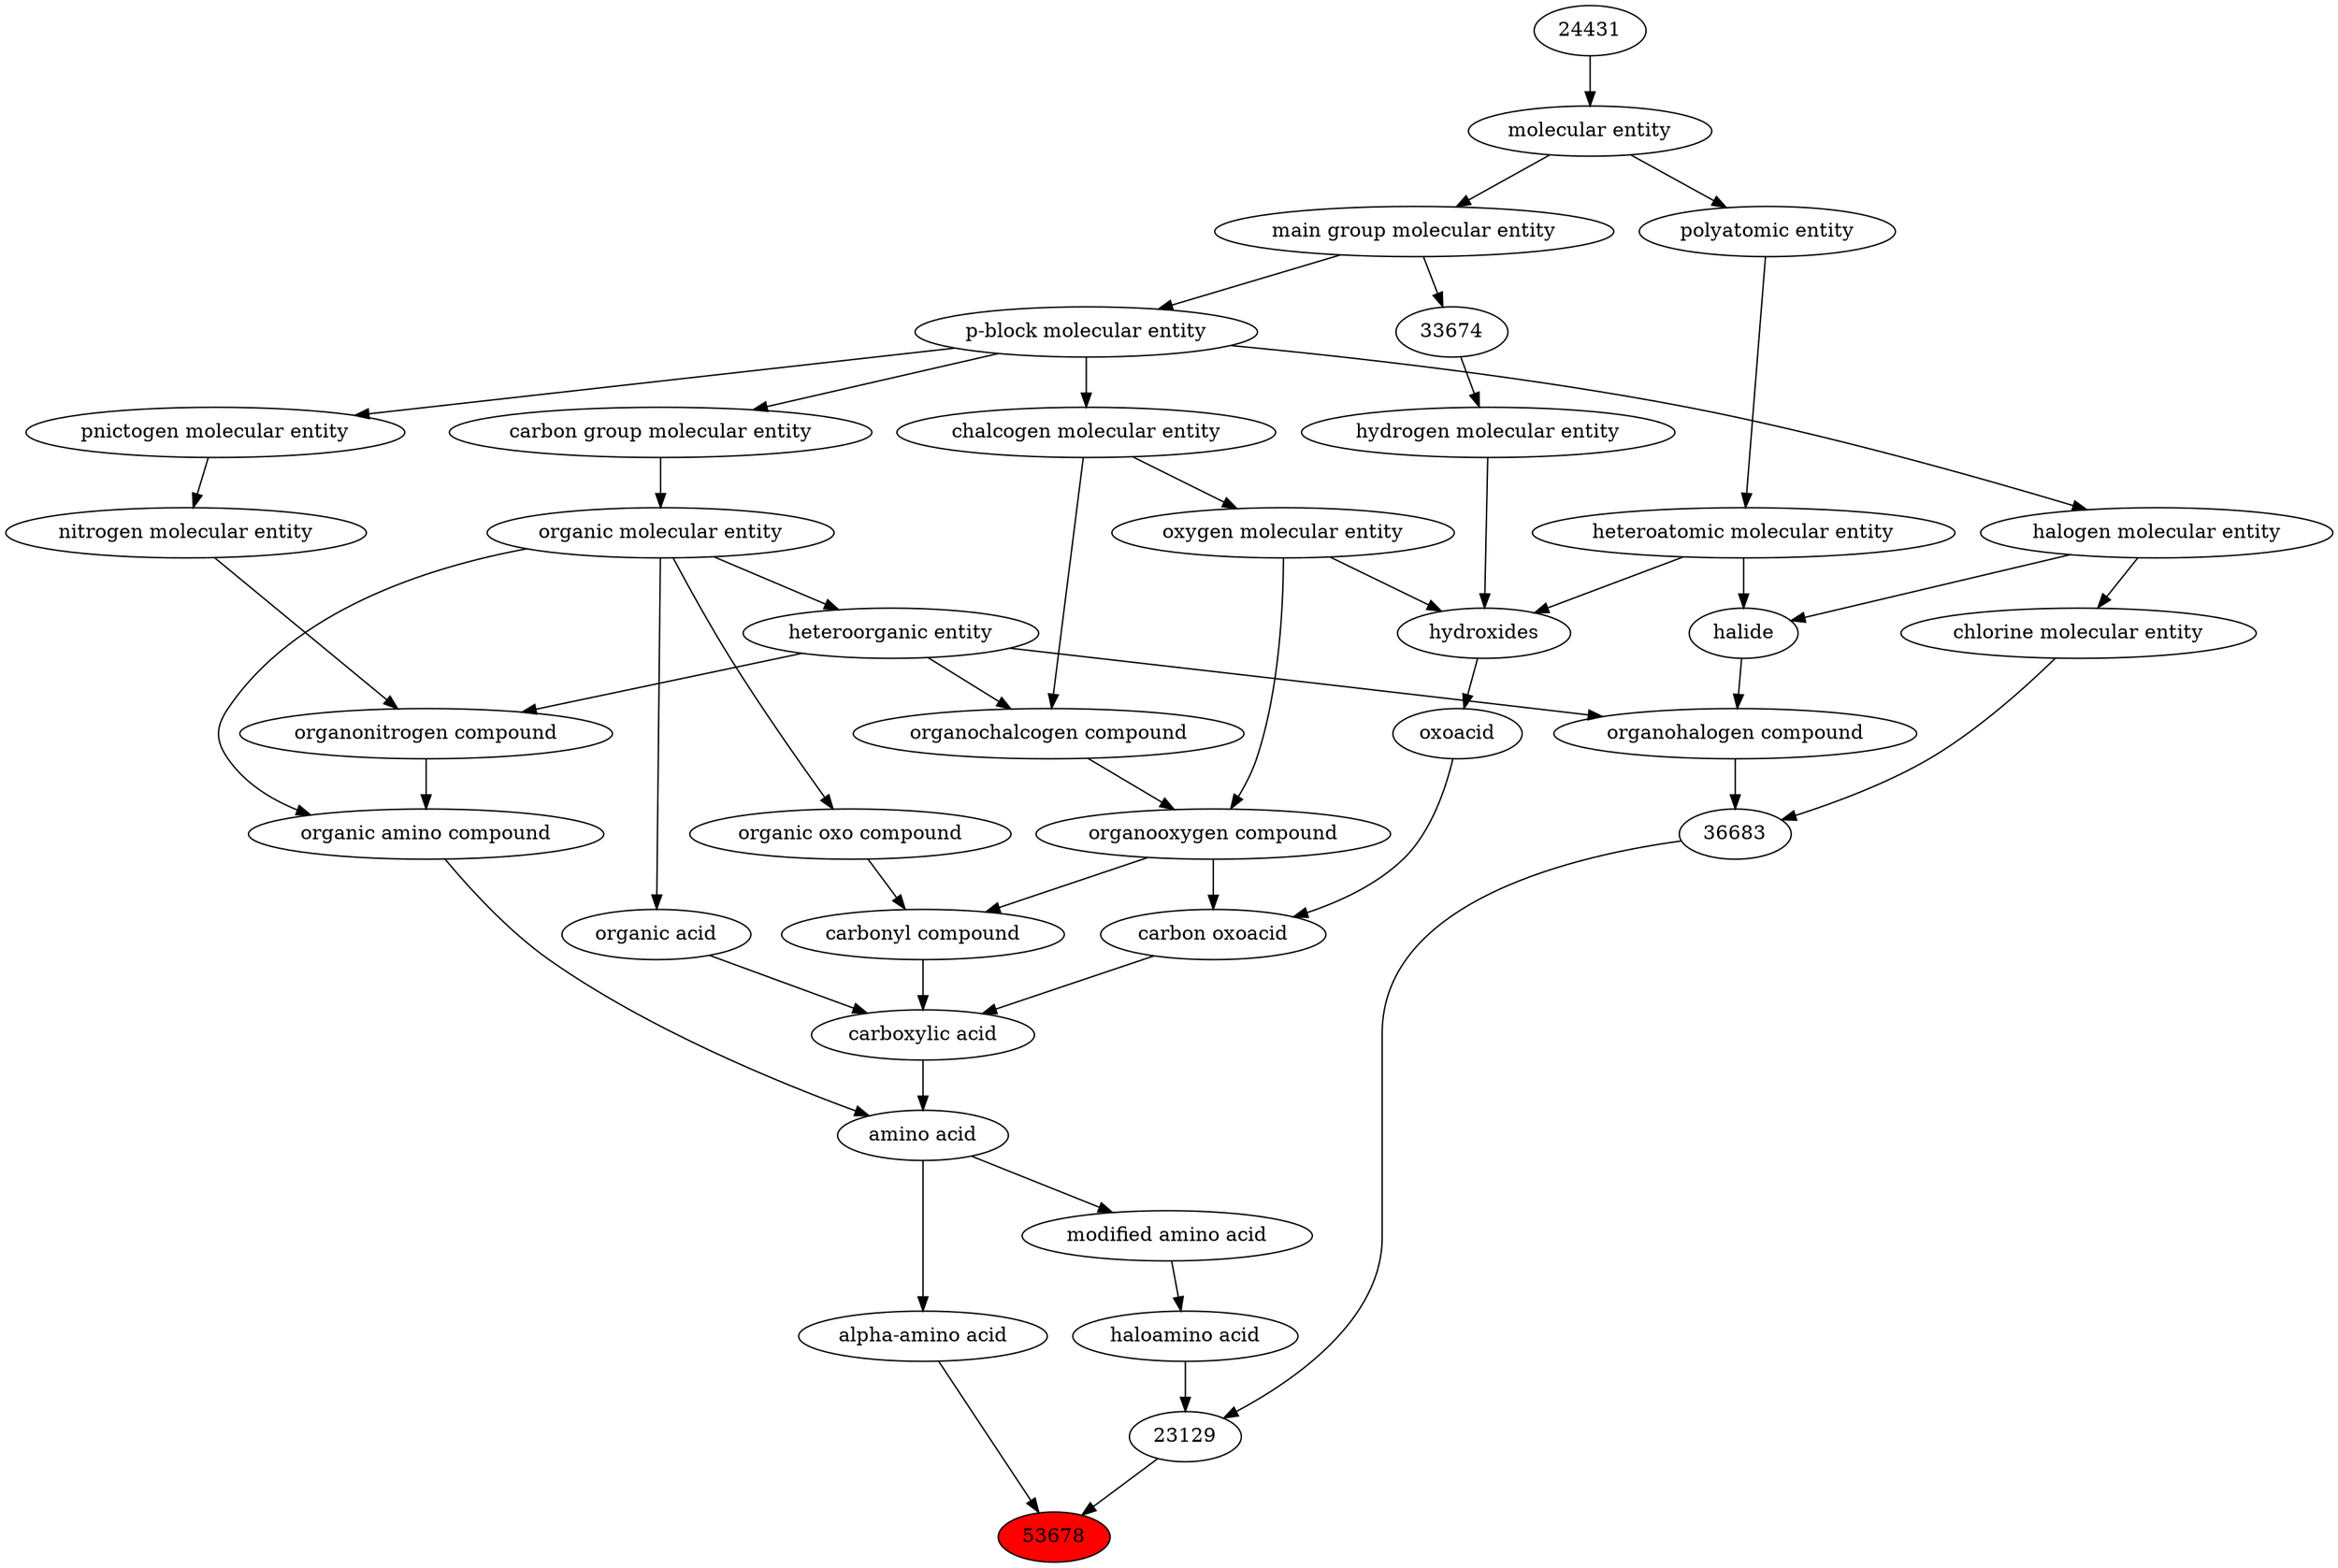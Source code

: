 digraph tree{ 
53678 [label="53678" fillcolor=red style=filled]
33704 -> 53678
23129 -> 53678
33704 [label="alpha-amino acid"]
33709 -> 33704
23129 [label="23129"]
36683 -> 23129
24470 -> 23129
33709 [label="amino acid"]
50047 -> 33709
33575 -> 33709
36683 [label="36683"]
36684 -> 36683
23117 -> 36683
24470 [label="haloamino acid"]
25359 -> 24470
50047 [label="organic amino compound"]
50860 -> 50047
35352 -> 50047
33575 [label="carboxylic acid"]
36586 -> 33575
35605 -> 33575
64709 -> 33575
36684 [label="organohalogen compound"]
33285 -> 36684
37578 -> 36684
23117 [label="chlorine molecular entity"]
24471 -> 23117
25359 [label="modified amino acid"]
33709 -> 25359
50860 [label="organic molecular entity"]
33582 -> 50860
35352 [label="organonitrogen compound"]
51143 -> 35352
33285 -> 35352
36586 [label="carbonyl compound"]
36587 -> 36586
36963 -> 36586
35605 [label="carbon oxoacid"]
24833 -> 35605
36963 -> 35605
64709 [label="organic acid"]
50860 -> 64709
33285 [label="heteroorganic entity"]
50860 -> 33285
37578 [label="halide"]
24471 -> 37578
37577 -> 37578
24471 [label="halogen molecular entity"]
33675 -> 24471
33582 [label="carbon group molecular entity"]
33675 -> 33582
51143 [label="nitrogen molecular entity"]
33302 -> 51143
36587 [label="organic oxo compound"]
50860 -> 36587
36963 [label="organooxygen compound"]
36962 -> 36963
25806 -> 36963
24833 [label="oxoacid"]
24651 -> 24833
37577 [label="heteroatomic molecular entity"]
36357 -> 37577
33675 [label="p-block molecular entity"]
33579 -> 33675
33302 [label="pnictogen molecular entity"]
33675 -> 33302
36962 [label="organochalcogen compound"]
33285 -> 36962
33304 -> 36962
25806 [label="oxygen molecular entity"]
33304 -> 25806
24651 [label="hydroxides"]
25806 -> 24651
33608 -> 24651
37577 -> 24651
36357 [label="polyatomic entity"]
23367 -> 36357
33579 [label="main group molecular entity"]
23367 -> 33579
33304 [label="chalcogen molecular entity"]
33675 -> 33304
33608 [label="hydrogen molecular entity"]
33674 -> 33608
23367 [label="molecular entity"]
24431 -> 23367
33674 [label="33674"]
33579 -> 33674
24431 [label="24431"]
}
